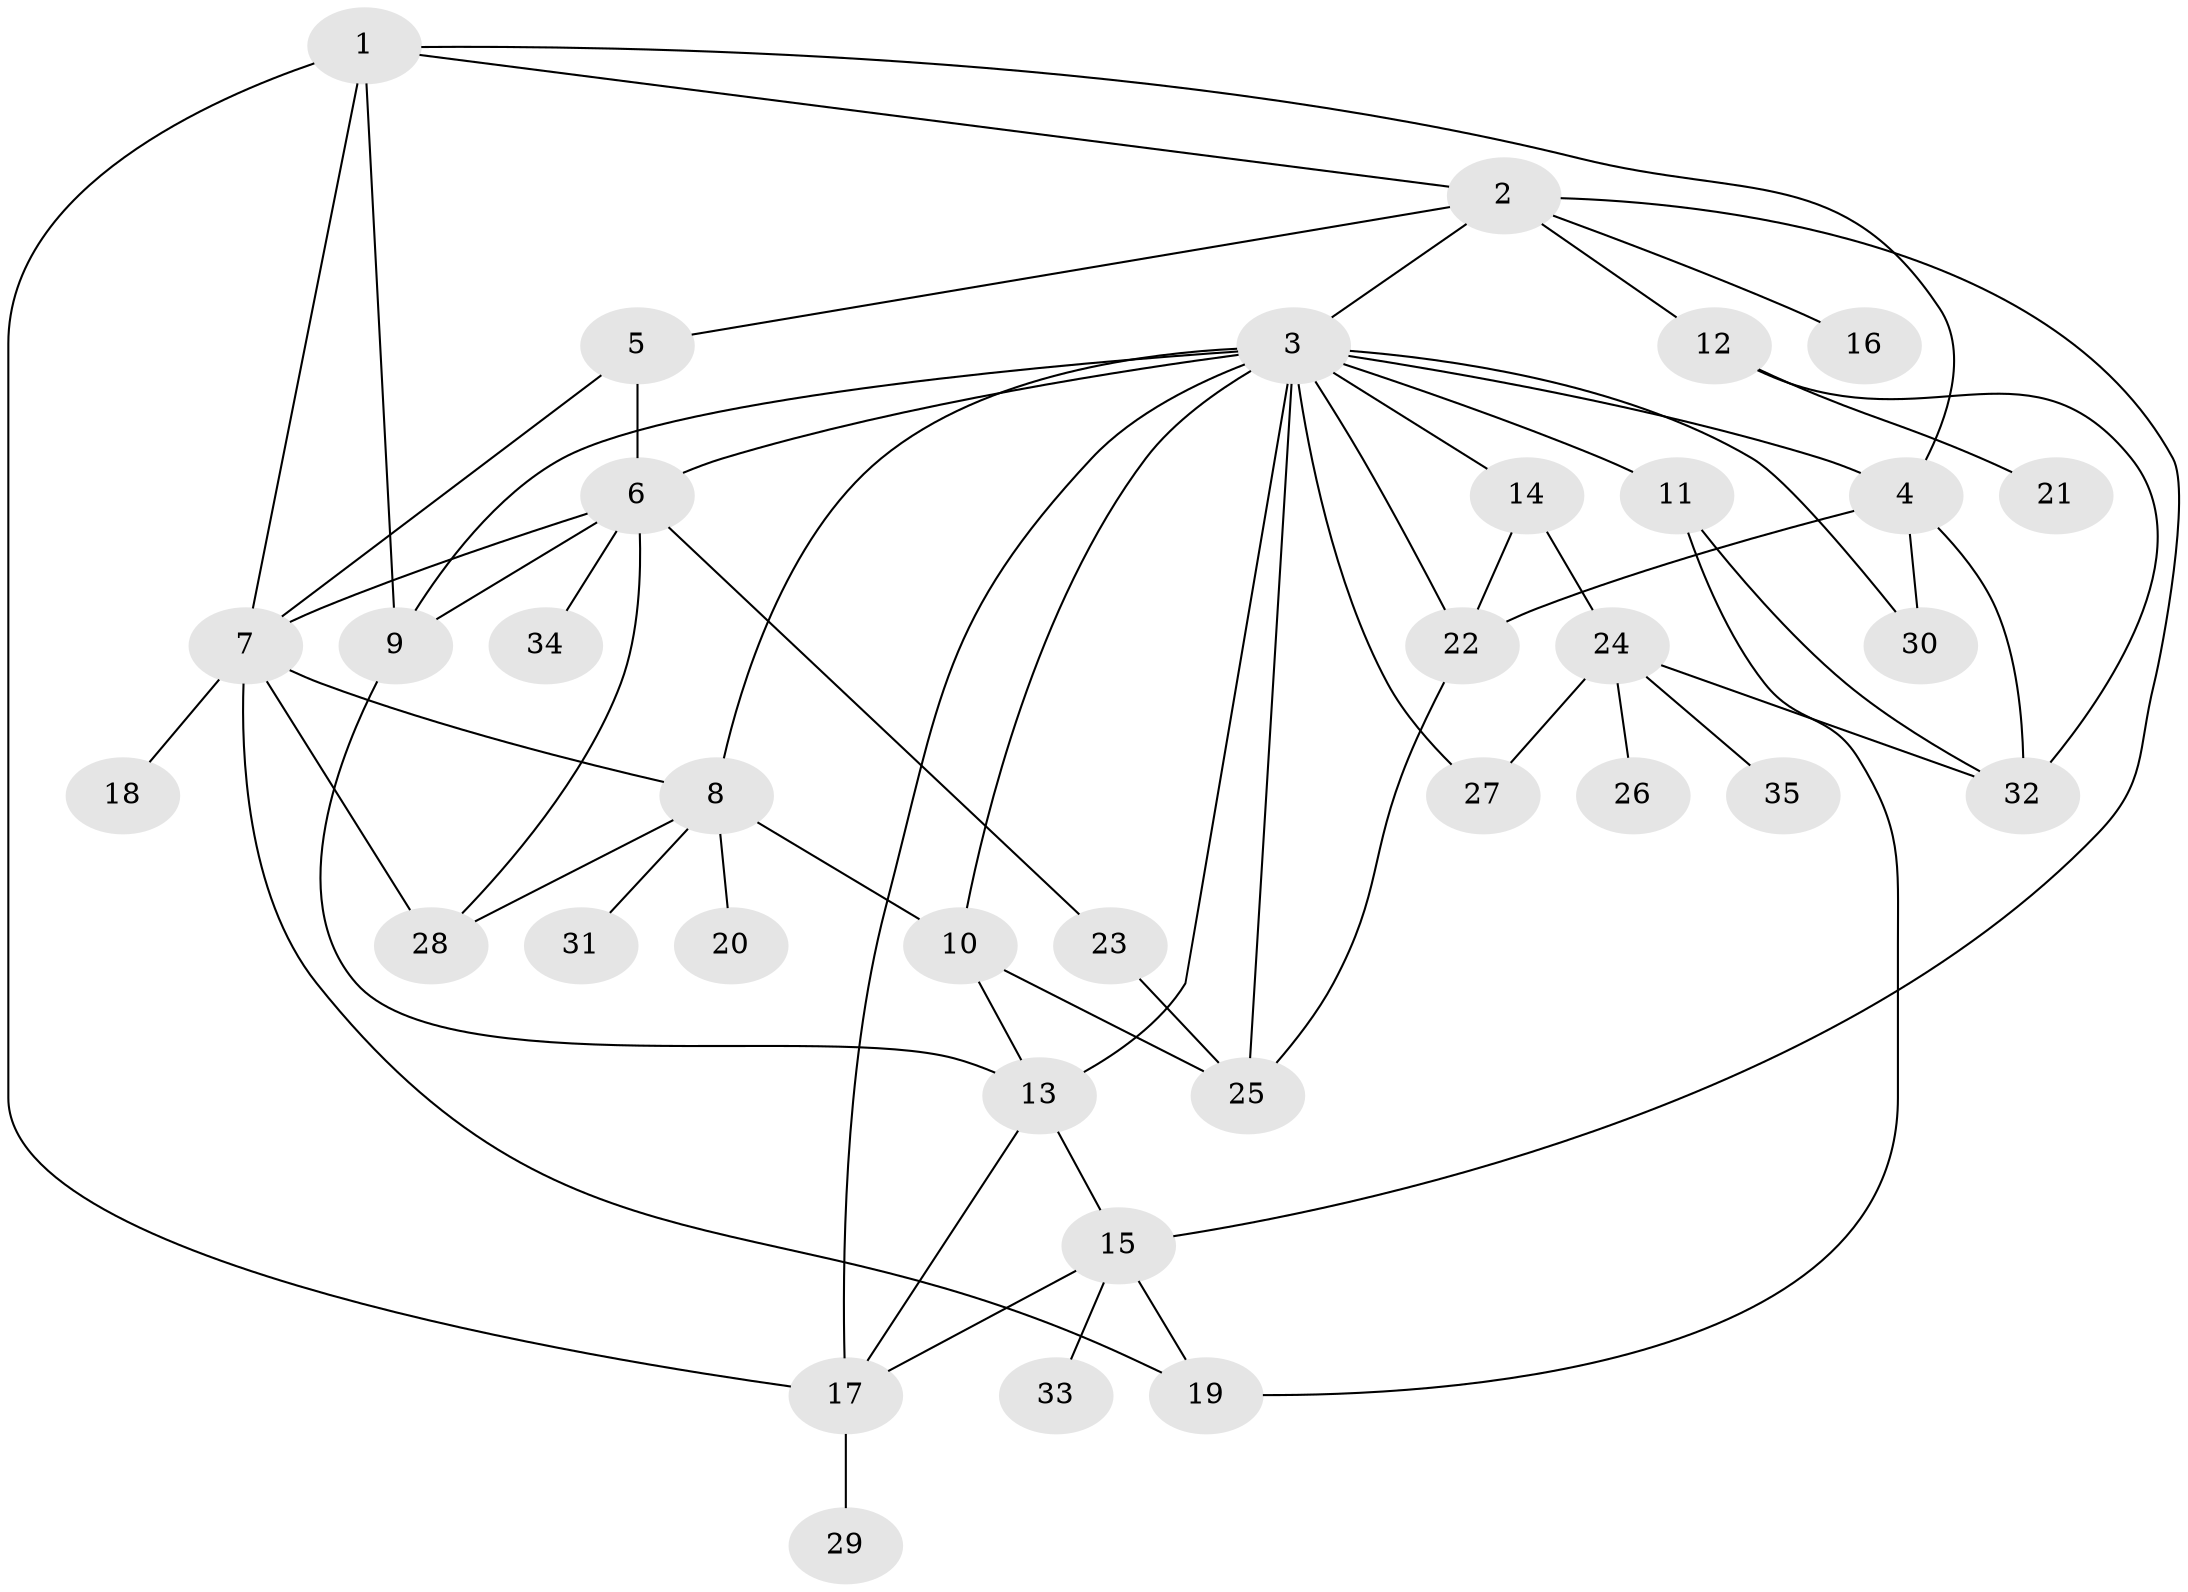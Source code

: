 // original degree distribution, {3: 0.2571428571428571, 6: 0.02857142857142857, 7: 0.02857142857142857, 4: 0.12857142857142856, 5: 0.07142857142857142, 8: 0.014285714285714285, 2: 0.3142857142857143, 1: 0.15714285714285714}
// Generated by graph-tools (version 1.1) at 2025/34/03/09/25 02:34:11]
// undirected, 35 vertices, 62 edges
graph export_dot {
graph [start="1"]
  node [color=gray90,style=filled];
  1;
  2;
  3;
  4;
  5;
  6;
  7;
  8;
  9;
  10;
  11;
  12;
  13;
  14;
  15;
  16;
  17;
  18;
  19;
  20;
  21;
  22;
  23;
  24;
  25;
  26;
  27;
  28;
  29;
  30;
  31;
  32;
  33;
  34;
  35;
  1 -- 2 [weight=1.0];
  1 -- 4 [weight=1.0];
  1 -- 7 [weight=1.0];
  1 -- 9 [weight=1.0];
  1 -- 17 [weight=1.0];
  2 -- 3 [weight=1.0];
  2 -- 5 [weight=1.0];
  2 -- 12 [weight=1.0];
  2 -- 15 [weight=1.0];
  2 -- 16 [weight=1.0];
  3 -- 4 [weight=1.0];
  3 -- 6 [weight=1.0];
  3 -- 8 [weight=2.0];
  3 -- 9 [weight=1.0];
  3 -- 10 [weight=1.0];
  3 -- 11 [weight=2.0];
  3 -- 13 [weight=1.0];
  3 -- 14 [weight=1.0];
  3 -- 17 [weight=2.0];
  3 -- 22 [weight=1.0];
  3 -- 25 [weight=1.0];
  3 -- 27 [weight=2.0];
  3 -- 30 [weight=1.0];
  4 -- 22 [weight=1.0];
  4 -- 30 [weight=1.0];
  4 -- 32 [weight=1.0];
  5 -- 6 [weight=1.0];
  5 -- 7 [weight=1.0];
  6 -- 7 [weight=1.0];
  6 -- 9 [weight=1.0];
  6 -- 23 [weight=1.0];
  6 -- 28 [weight=1.0];
  6 -- 34 [weight=1.0];
  7 -- 8 [weight=1.0];
  7 -- 18 [weight=1.0];
  7 -- 19 [weight=1.0];
  7 -- 28 [weight=1.0];
  8 -- 10 [weight=1.0];
  8 -- 20 [weight=2.0];
  8 -- 28 [weight=1.0];
  8 -- 31 [weight=1.0];
  9 -- 13 [weight=1.0];
  10 -- 13 [weight=1.0];
  10 -- 25 [weight=1.0];
  11 -- 19 [weight=1.0];
  11 -- 32 [weight=1.0];
  12 -- 21 [weight=1.0];
  12 -- 32 [weight=1.0];
  13 -- 15 [weight=1.0];
  13 -- 17 [weight=1.0];
  14 -- 22 [weight=1.0];
  14 -- 24 [weight=1.0];
  15 -- 17 [weight=1.0];
  15 -- 19 [weight=1.0];
  15 -- 33 [weight=1.0];
  17 -- 29 [weight=1.0];
  22 -- 25 [weight=1.0];
  23 -- 25 [weight=1.0];
  24 -- 26 [weight=1.0];
  24 -- 27 [weight=1.0];
  24 -- 32 [weight=1.0];
  24 -- 35 [weight=1.0];
}

